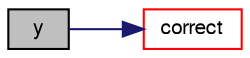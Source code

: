 digraph "y"
{
  bgcolor="transparent";
  edge [fontname="FreeSans",fontsize="10",labelfontname="FreeSans",labelfontsize="10"];
  node [fontname="FreeSans",fontsize="10",shape=record];
  rankdir="LR";
  Node4 [label="y",height=0.2,width=0.4,color="black", fillcolor="grey75", style="filled", fontcolor="black"];
  Node4 -> Node5 [color="midnightblue",fontsize="10",style="solid",fontname="FreeSans"];
  Node5 [label="correct",height=0.2,width=0.4,color="red",URL="$a22882.html#a3ae44b28050c3aa494c1d8e18cf618c1",tooltip="Correct for mesh geom/topo changes. "];
}
